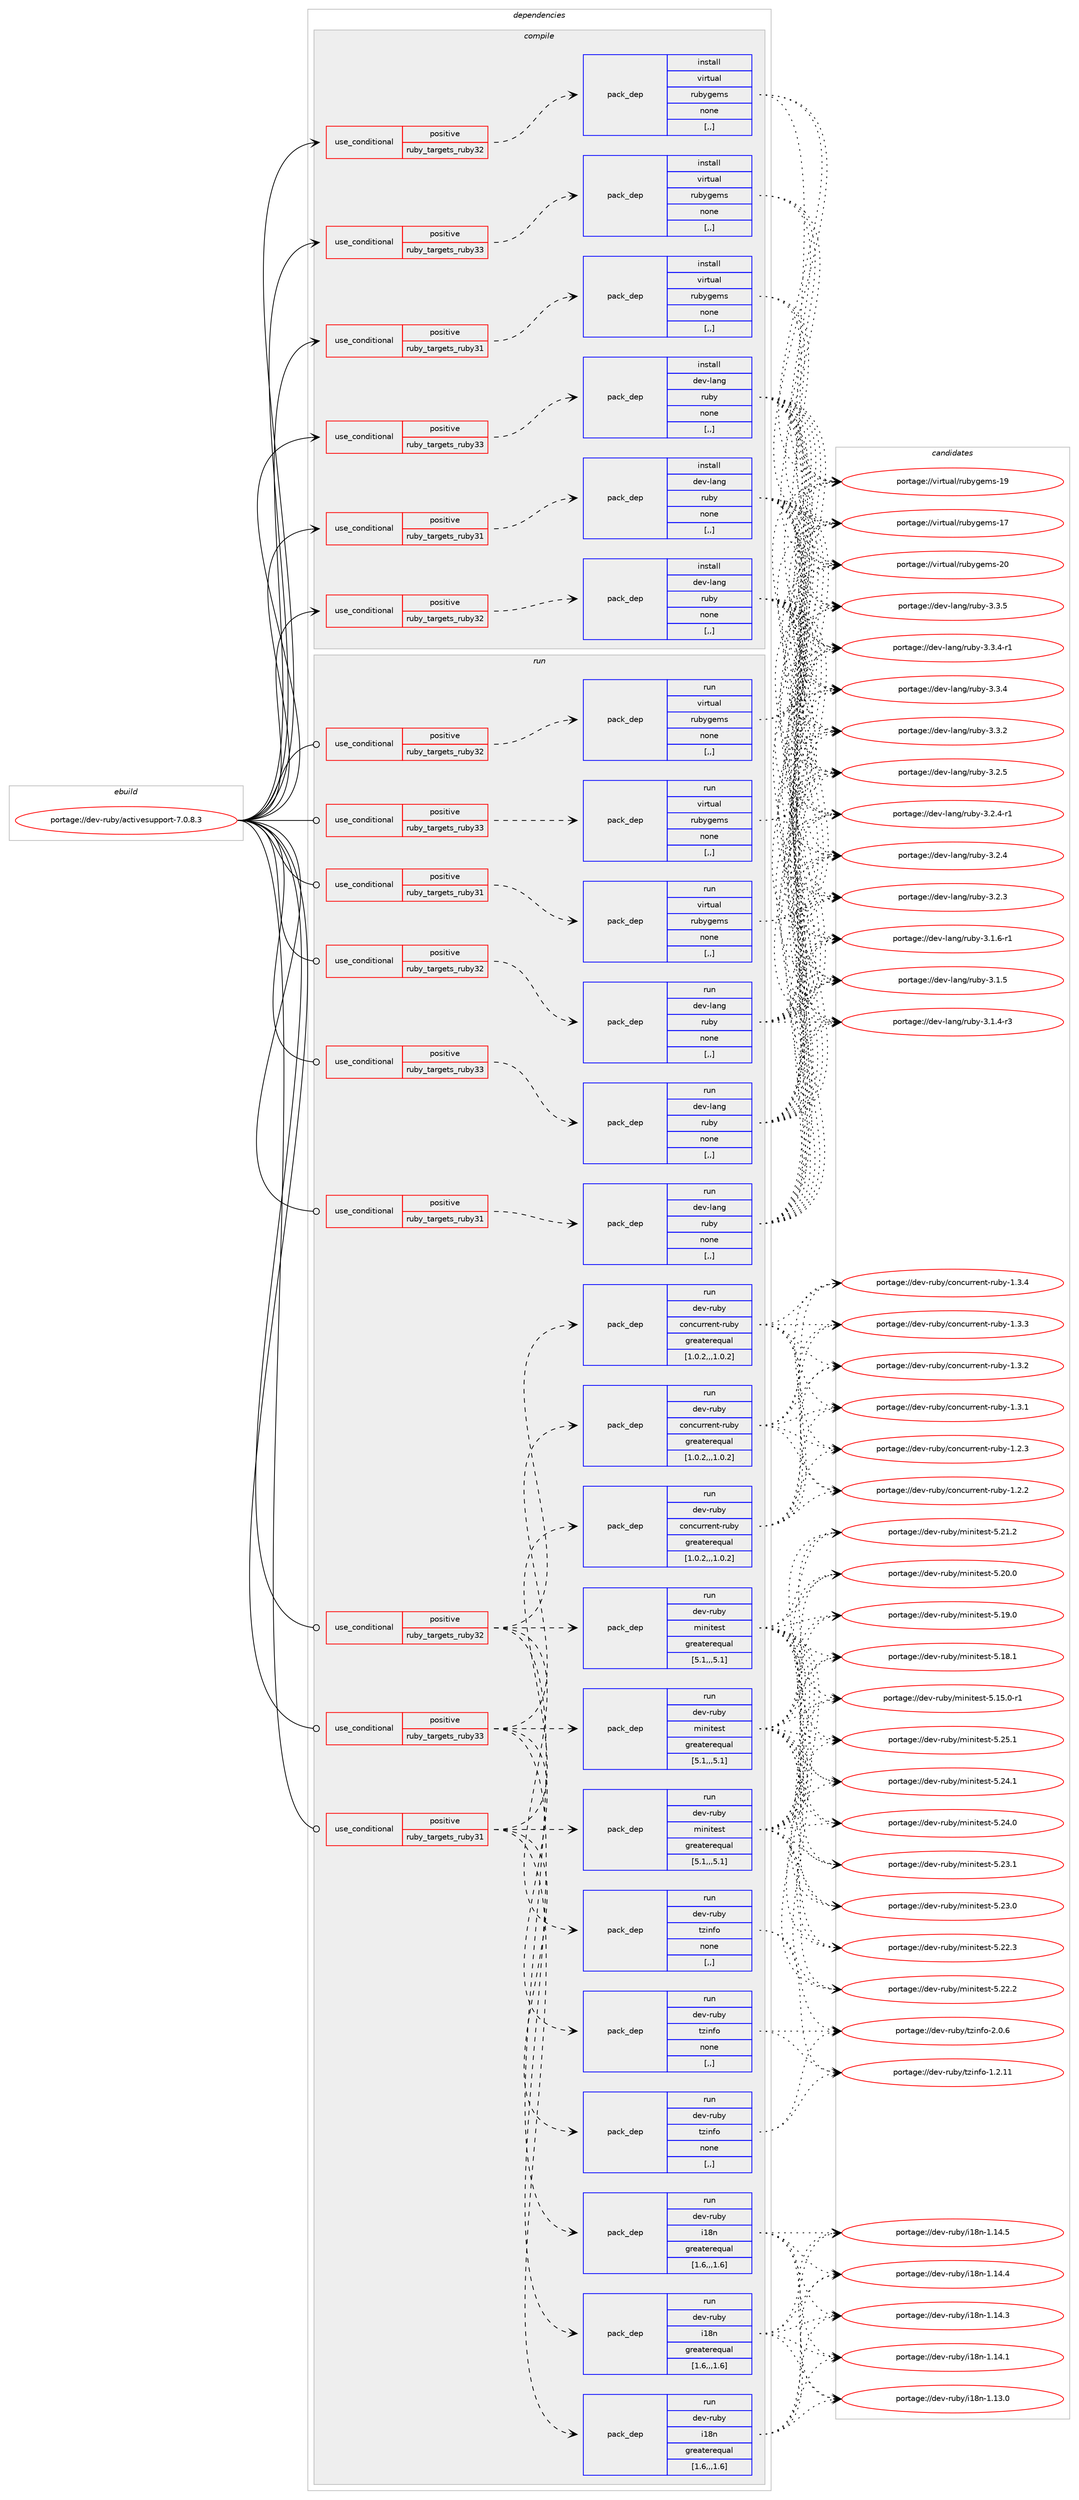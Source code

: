digraph prolog {

# *************
# Graph options
# *************

newrank=true;
concentrate=true;
compound=true;
graph [rankdir=LR,fontname=Helvetica,fontsize=10,ranksep=1.5];#, ranksep=2.5, nodesep=0.2];
edge  [arrowhead=vee];
node  [fontname=Helvetica,fontsize=10];

# **********
# The ebuild
# **********

subgraph cluster_leftcol {
color=gray;
label=<<i>ebuild</i>>;
id [label="portage://dev-ruby/activesupport-7.0.8.3", color=red, width=4, href="../dev-ruby/activesupport-7.0.8.3.svg"];
}

# ****************
# The dependencies
# ****************

subgraph cluster_midcol {
color=gray;
label=<<i>dependencies</i>>;
subgraph cluster_compile {
fillcolor="#eeeeee";
style=filled;
label=<<i>compile</i>>;
subgraph cond174716 {
dependency671158 [label=<<TABLE BORDER="0" CELLBORDER="1" CELLSPACING="0" CELLPADDING="4"><TR><TD ROWSPAN="3" CELLPADDING="10">use_conditional</TD></TR><TR><TD>positive</TD></TR><TR><TD>ruby_targets_ruby31</TD></TR></TABLE>>, shape=none, color=red];
subgraph pack491564 {
dependency671159 [label=<<TABLE BORDER="0" CELLBORDER="1" CELLSPACING="0" CELLPADDING="4" WIDTH="220"><TR><TD ROWSPAN="6" CELLPADDING="30">pack_dep</TD></TR><TR><TD WIDTH="110">install</TD></TR><TR><TD>dev-lang</TD></TR><TR><TD>ruby</TD></TR><TR><TD>none</TD></TR><TR><TD>[,,]</TD></TR></TABLE>>, shape=none, color=blue];
}
dependency671158:e -> dependency671159:w [weight=20,style="dashed",arrowhead="vee"];
}
id:e -> dependency671158:w [weight=20,style="solid",arrowhead="vee"];
subgraph cond174717 {
dependency671160 [label=<<TABLE BORDER="0" CELLBORDER="1" CELLSPACING="0" CELLPADDING="4"><TR><TD ROWSPAN="3" CELLPADDING="10">use_conditional</TD></TR><TR><TD>positive</TD></TR><TR><TD>ruby_targets_ruby31</TD></TR></TABLE>>, shape=none, color=red];
subgraph pack491565 {
dependency671161 [label=<<TABLE BORDER="0" CELLBORDER="1" CELLSPACING="0" CELLPADDING="4" WIDTH="220"><TR><TD ROWSPAN="6" CELLPADDING="30">pack_dep</TD></TR><TR><TD WIDTH="110">install</TD></TR><TR><TD>virtual</TD></TR><TR><TD>rubygems</TD></TR><TR><TD>none</TD></TR><TR><TD>[,,]</TD></TR></TABLE>>, shape=none, color=blue];
}
dependency671160:e -> dependency671161:w [weight=20,style="dashed",arrowhead="vee"];
}
id:e -> dependency671160:w [weight=20,style="solid",arrowhead="vee"];
subgraph cond174718 {
dependency671162 [label=<<TABLE BORDER="0" CELLBORDER="1" CELLSPACING="0" CELLPADDING="4"><TR><TD ROWSPAN="3" CELLPADDING="10">use_conditional</TD></TR><TR><TD>positive</TD></TR><TR><TD>ruby_targets_ruby32</TD></TR></TABLE>>, shape=none, color=red];
subgraph pack491566 {
dependency671163 [label=<<TABLE BORDER="0" CELLBORDER="1" CELLSPACING="0" CELLPADDING="4" WIDTH="220"><TR><TD ROWSPAN="6" CELLPADDING="30">pack_dep</TD></TR><TR><TD WIDTH="110">install</TD></TR><TR><TD>dev-lang</TD></TR><TR><TD>ruby</TD></TR><TR><TD>none</TD></TR><TR><TD>[,,]</TD></TR></TABLE>>, shape=none, color=blue];
}
dependency671162:e -> dependency671163:w [weight=20,style="dashed",arrowhead="vee"];
}
id:e -> dependency671162:w [weight=20,style="solid",arrowhead="vee"];
subgraph cond174719 {
dependency671164 [label=<<TABLE BORDER="0" CELLBORDER="1" CELLSPACING="0" CELLPADDING="4"><TR><TD ROWSPAN="3" CELLPADDING="10">use_conditional</TD></TR><TR><TD>positive</TD></TR><TR><TD>ruby_targets_ruby32</TD></TR></TABLE>>, shape=none, color=red];
subgraph pack491567 {
dependency671165 [label=<<TABLE BORDER="0" CELLBORDER="1" CELLSPACING="0" CELLPADDING="4" WIDTH="220"><TR><TD ROWSPAN="6" CELLPADDING="30">pack_dep</TD></TR><TR><TD WIDTH="110">install</TD></TR><TR><TD>virtual</TD></TR><TR><TD>rubygems</TD></TR><TR><TD>none</TD></TR><TR><TD>[,,]</TD></TR></TABLE>>, shape=none, color=blue];
}
dependency671164:e -> dependency671165:w [weight=20,style="dashed",arrowhead="vee"];
}
id:e -> dependency671164:w [weight=20,style="solid",arrowhead="vee"];
subgraph cond174720 {
dependency671166 [label=<<TABLE BORDER="0" CELLBORDER="1" CELLSPACING="0" CELLPADDING="4"><TR><TD ROWSPAN="3" CELLPADDING="10">use_conditional</TD></TR><TR><TD>positive</TD></TR><TR><TD>ruby_targets_ruby33</TD></TR></TABLE>>, shape=none, color=red];
subgraph pack491568 {
dependency671167 [label=<<TABLE BORDER="0" CELLBORDER="1" CELLSPACING="0" CELLPADDING="4" WIDTH="220"><TR><TD ROWSPAN="6" CELLPADDING="30">pack_dep</TD></TR><TR><TD WIDTH="110">install</TD></TR><TR><TD>dev-lang</TD></TR><TR><TD>ruby</TD></TR><TR><TD>none</TD></TR><TR><TD>[,,]</TD></TR></TABLE>>, shape=none, color=blue];
}
dependency671166:e -> dependency671167:w [weight=20,style="dashed",arrowhead="vee"];
}
id:e -> dependency671166:w [weight=20,style="solid",arrowhead="vee"];
subgraph cond174721 {
dependency671168 [label=<<TABLE BORDER="0" CELLBORDER="1" CELLSPACING="0" CELLPADDING="4"><TR><TD ROWSPAN="3" CELLPADDING="10">use_conditional</TD></TR><TR><TD>positive</TD></TR><TR><TD>ruby_targets_ruby33</TD></TR></TABLE>>, shape=none, color=red];
subgraph pack491569 {
dependency671169 [label=<<TABLE BORDER="0" CELLBORDER="1" CELLSPACING="0" CELLPADDING="4" WIDTH="220"><TR><TD ROWSPAN="6" CELLPADDING="30">pack_dep</TD></TR><TR><TD WIDTH="110">install</TD></TR><TR><TD>virtual</TD></TR><TR><TD>rubygems</TD></TR><TR><TD>none</TD></TR><TR><TD>[,,]</TD></TR></TABLE>>, shape=none, color=blue];
}
dependency671168:e -> dependency671169:w [weight=20,style="dashed",arrowhead="vee"];
}
id:e -> dependency671168:w [weight=20,style="solid",arrowhead="vee"];
}
subgraph cluster_compileandrun {
fillcolor="#eeeeee";
style=filled;
label=<<i>compile and run</i>>;
}
subgraph cluster_run {
fillcolor="#eeeeee";
style=filled;
label=<<i>run</i>>;
subgraph cond174722 {
dependency671170 [label=<<TABLE BORDER="0" CELLBORDER="1" CELLSPACING="0" CELLPADDING="4"><TR><TD ROWSPAN="3" CELLPADDING="10">use_conditional</TD></TR><TR><TD>positive</TD></TR><TR><TD>ruby_targets_ruby31</TD></TR></TABLE>>, shape=none, color=red];
subgraph pack491570 {
dependency671171 [label=<<TABLE BORDER="0" CELLBORDER="1" CELLSPACING="0" CELLPADDING="4" WIDTH="220"><TR><TD ROWSPAN="6" CELLPADDING="30">pack_dep</TD></TR><TR><TD WIDTH="110">run</TD></TR><TR><TD>dev-lang</TD></TR><TR><TD>ruby</TD></TR><TR><TD>none</TD></TR><TR><TD>[,,]</TD></TR></TABLE>>, shape=none, color=blue];
}
dependency671170:e -> dependency671171:w [weight=20,style="dashed",arrowhead="vee"];
}
id:e -> dependency671170:w [weight=20,style="solid",arrowhead="odot"];
subgraph cond174723 {
dependency671172 [label=<<TABLE BORDER="0" CELLBORDER="1" CELLSPACING="0" CELLPADDING="4"><TR><TD ROWSPAN="3" CELLPADDING="10">use_conditional</TD></TR><TR><TD>positive</TD></TR><TR><TD>ruby_targets_ruby31</TD></TR></TABLE>>, shape=none, color=red];
subgraph pack491571 {
dependency671173 [label=<<TABLE BORDER="0" CELLBORDER="1" CELLSPACING="0" CELLPADDING="4" WIDTH="220"><TR><TD ROWSPAN="6" CELLPADDING="30">pack_dep</TD></TR><TR><TD WIDTH="110">run</TD></TR><TR><TD>dev-ruby</TD></TR><TR><TD>concurrent-ruby</TD></TR><TR><TD>greaterequal</TD></TR><TR><TD>[1.0.2,,,1.0.2]</TD></TR></TABLE>>, shape=none, color=blue];
}
dependency671172:e -> dependency671173:w [weight=20,style="dashed",arrowhead="vee"];
subgraph pack491572 {
dependency671174 [label=<<TABLE BORDER="0" CELLBORDER="1" CELLSPACING="0" CELLPADDING="4" WIDTH="220"><TR><TD ROWSPAN="6" CELLPADDING="30">pack_dep</TD></TR><TR><TD WIDTH="110">run</TD></TR><TR><TD>dev-ruby</TD></TR><TR><TD>i18n</TD></TR><TR><TD>greaterequal</TD></TR><TR><TD>[1.6,,,1.6]</TD></TR></TABLE>>, shape=none, color=blue];
}
dependency671172:e -> dependency671174:w [weight=20,style="dashed",arrowhead="vee"];
subgraph pack491573 {
dependency671175 [label=<<TABLE BORDER="0" CELLBORDER="1" CELLSPACING="0" CELLPADDING="4" WIDTH="220"><TR><TD ROWSPAN="6" CELLPADDING="30">pack_dep</TD></TR><TR><TD WIDTH="110">run</TD></TR><TR><TD>dev-ruby</TD></TR><TR><TD>tzinfo</TD></TR><TR><TD>none</TD></TR><TR><TD>[,,]</TD></TR></TABLE>>, shape=none, color=blue];
}
dependency671172:e -> dependency671175:w [weight=20,style="dashed",arrowhead="vee"];
subgraph pack491574 {
dependency671176 [label=<<TABLE BORDER="0" CELLBORDER="1" CELLSPACING="0" CELLPADDING="4" WIDTH="220"><TR><TD ROWSPAN="6" CELLPADDING="30">pack_dep</TD></TR><TR><TD WIDTH="110">run</TD></TR><TR><TD>dev-ruby</TD></TR><TR><TD>minitest</TD></TR><TR><TD>greaterequal</TD></TR><TR><TD>[5.1,,,5.1]</TD></TR></TABLE>>, shape=none, color=blue];
}
dependency671172:e -> dependency671176:w [weight=20,style="dashed",arrowhead="vee"];
}
id:e -> dependency671172:w [weight=20,style="solid",arrowhead="odot"];
subgraph cond174724 {
dependency671177 [label=<<TABLE BORDER="0" CELLBORDER="1" CELLSPACING="0" CELLPADDING="4"><TR><TD ROWSPAN="3" CELLPADDING="10">use_conditional</TD></TR><TR><TD>positive</TD></TR><TR><TD>ruby_targets_ruby31</TD></TR></TABLE>>, shape=none, color=red];
subgraph pack491575 {
dependency671178 [label=<<TABLE BORDER="0" CELLBORDER="1" CELLSPACING="0" CELLPADDING="4" WIDTH="220"><TR><TD ROWSPAN="6" CELLPADDING="30">pack_dep</TD></TR><TR><TD WIDTH="110">run</TD></TR><TR><TD>virtual</TD></TR><TR><TD>rubygems</TD></TR><TR><TD>none</TD></TR><TR><TD>[,,]</TD></TR></TABLE>>, shape=none, color=blue];
}
dependency671177:e -> dependency671178:w [weight=20,style="dashed",arrowhead="vee"];
}
id:e -> dependency671177:w [weight=20,style="solid",arrowhead="odot"];
subgraph cond174725 {
dependency671179 [label=<<TABLE BORDER="0" CELLBORDER="1" CELLSPACING="0" CELLPADDING="4"><TR><TD ROWSPAN="3" CELLPADDING="10">use_conditional</TD></TR><TR><TD>positive</TD></TR><TR><TD>ruby_targets_ruby32</TD></TR></TABLE>>, shape=none, color=red];
subgraph pack491576 {
dependency671180 [label=<<TABLE BORDER="0" CELLBORDER="1" CELLSPACING="0" CELLPADDING="4" WIDTH="220"><TR><TD ROWSPAN="6" CELLPADDING="30">pack_dep</TD></TR><TR><TD WIDTH="110">run</TD></TR><TR><TD>dev-lang</TD></TR><TR><TD>ruby</TD></TR><TR><TD>none</TD></TR><TR><TD>[,,]</TD></TR></TABLE>>, shape=none, color=blue];
}
dependency671179:e -> dependency671180:w [weight=20,style="dashed",arrowhead="vee"];
}
id:e -> dependency671179:w [weight=20,style="solid",arrowhead="odot"];
subgraph cond174726 {
dependency671181 [label=<<TABLE BORDER="0" CELLBORDER="1" CELLSPACING="0" CELLPADDING="4"><TR><TD ROWSPAN="3" CELLPADDING="10">use_conditional</TD></TR><TR><TD>positive</TD></TR><TR><TD>ruby_targets_ruby32</TD></TR></TABLE>>, shape=none, color=red];
subgraph pack491577 {
dependency671182 [label=<<TABLE BORDER="0" CELLBORDER="1" CELLSPACING="0" CELLPADDING="4" WIDTH="220"><TR><TD ROWSPAN="6" CELLPADDING="30">pack_dep</TD></TR><TR><TD WIDTH="110">run</TD></TR><TR><TD>dev-ruby</TD></TR><TR><TD>concurrent-ruby</TD></TR><TR><TD>greaterequal</TD></TR><TR><TD>[1.0.2,,,1.0.2]</TD></TR></TABLE>>, shape=none, color=blue];
}
dependency671181:e -> dependency671182:w [weight=20,style="dashed",arrowhead="vee"];
subgraph pack491578 {
dependency671183 [label=<<TABLE BORDER="0" CELLBORDER="1" CELLSPACING="0" CELLPADDING="4" WIDTH="220"><TR><TD ROWSPAN="6" CELLPADDING="30">pack_dep</TD></TR><TR><TD WIDTH="110">run</TD></TR><TR><TD>dev-ruby</TD></TR><TR><TD>i18n</TD></TR><TR><TD>greaterequal</TD></TR><TR><TD>[1.6,,,1.6]</TD></TR></TABLE>>, shape=none, color=blue];
}
dependency671181:e -> dependency671183:w [weight=20,style="dashed",arrowhead="vee"];
subgraph pack491579 {
dependency671184 [label=<<TABLE BORDER="0" CELLBORDER="1" CELLSPACING="0" CELLPADDING="4" WIDTH="220"><TR><TD ROWSPAN="6" CELLPADDING="30">pack_dep</TD></TR><TR><TD WIDTH="110">run</TD></TR><TR><TD>dev-ruby</TD></TR><TR><TD>tzinfo</TD></TR><TR><TD>none</TD></TR><TR><TD>[,,]</TD></TR></TABLE>>, shape=none, color=blue];
}
dependency671181:e -> dependency671184:w [weight=20,style="dashed",arrowhead="vee"];
subgraph pack491580 {
dependency671185 [label=<<TABLE BORDER="0" CELLBORDER="1" CELLSPACING="0" CELLPADDING="4" WIDTH="220"><TR><TD ROWSPAN="6" CELLPADDING="30">pack_dep</TD></TR><TR><TD WIDTH="110">run</TD></TR><TR><TD>dev-ruby</TD></TR><TR><TD>minitest</TD></TR><TR><TD>greaterequal</TD></TR><TR><TD>[5.1,,,5.1]</TD></TR></TABLE>>, shape=none, color=blue];
}
dependency671181:e -> dependency671185:w [weight=20,style="dashed",arrowhead="vee"];
}
id:e -> dependency671181:w [weight=20,style="solid",arrowhead="odot"];
subgraph cond174727 {
dependency671186 [label=<<TABLE BORDER="0" CELLBORDER="1" CELLSPACING="0" CELLPADDING="4"><TR><TD ROWSPAN="3" CELLPADDING="10">use_conditional</TD></TR><TR><TD>positive</TD></TR><TR><TD>ruby_targets_ruby32</TD></TR></TABLE>>, shape=none, color=red];
subgraph pack491581 {
dependency671187 [label=<<TABLE BORDER="0" CELLBORDER="1" CELLSPACING="0" CELLPADDING="4" WIDTH="220"><TR><TD ROWSPAN="6" CELLPADDING="30">pack_dep</TD></TR><TR><TD WIDTH="110">run</TD></TR><TR><TD>virtual</TD></TR><TR><TD>rubygems</TD></TR><TR><TD>none</TD></TR><TR><TD>[,,]</TD></TR></TABLE>>, shape=none, color=blue];
}
dependency671186:e -> dependency671187:w [weight=20,style="dashed",arrowhead="vee"];
}
id:e -> dependency671186:w [weight=20,style="solid",arrowhead="odot"];
subgraph cond174728 {
dependency671188 [label=<<TABLE BORDER="0" CELLBORDER="1" CELLSPACING="0" CELLPADDING="4"><TR><TD ROWSPAN="3" CELLPADDING="10">use_conditional</TD></TR><TR><TD>positive</TD></TR><TR><TD>ruby_targets_ruby33</TD></TR></TABLE>>, shape=none, color=red];
subgraph pack491582 {
dependency671189 [label=<<TABLE BORDER="0" CELLBORDER="1" CELLSPACING="0" CELLPADDING="4" WIDTH="220"><TR><TD ROWSPAN="6" CELLPADDING="30">pack_dep</TD></TR><TR><TD WIDTH="110">run</TD></TR><TR><TD>dev-lang</TD></TR><TR><TD>ruby</TD></TR><TR><TD>none</TD></TR><TR><TD>[,,]</TD></TR></TABLE>>, shape=none, color=blue];
}
dependency671188:e -> dependency671189:w [weight=20,style="dashed",arrowhead="vee"];
}
id:e -> dependency671188:w [weight=20,style="solid",arrowhead="odot"];
subgraph cond174729 {
dependency671190 [label=<<TABLE BORDER="0" CELLBORDER="1" CELLSPACING="0" CELLPADDING="4"><TR><TD ROWSPAN="3" CELLPADDING="10">use_conditional</TD></TR><TR><TD>positive</TD></TR><TR><TD>ruby_targets_ruby33</TD></TR></TABLE>>, shape=none, color=red];
subgraph pack491583 {
dependency671191 [label=<<TABLE BORDER="0" CELLBORDER="1" CELLSPACING="0" CELLPADDING="4" WIDTH="220"><TR><TD ROWSPAN="6" CELLPADDING="30">pack_dep</TD></TR><TR><TD WIDTH="110">run</TD></TR><TR><TD>dev-ruby</TD></TR><TR><TD>concurrent-ruby</TD></TR><TR><TD>greaterequal</TD></TR><TR><TD>[1.0.2,,,1.0.2]</TD></TR></TABLE>>, shape=none, color=blue];
}
dependency671190:e -> dependency671191:w [weight=20,style="dashed",arrowhead="vee"];
subgraph pack491584 {
dependency671192 [label=<<TABLE BORDER="0" CELLBORDER="1" CELLSPACING="0" CELLPADDING="4" WIDTH="220"><TR><TD ROWSPAN="6" CELLPADDING="30">pack_dep</TD></TR><TR><TD WIDTH="110">run</TD></TR><TR><TD>dev-ruby</TD></TR><TR><TD>i18n</TD></TR><TR><TD>greaterequal</TD></TR><TR><TD>[1.6,,,1.6]</TD></TR></TABLE>>, shape=none, color=blue];
}
dependency671190:e -> dependency671192:w [weight=20,style="dashed",arrowhead="vee"];
subgraph pack491585 {
dependency671193 [label=<<TABLE BORDER="0" CELLBORDER="1" CELLSPACING="0" CELLPADDING="4" WIDTH="220"><TR><TD ROWSPAN="6" CELLPADDING="30">pack_dep</TD></TR><TR><TD WIDTH="110">run</TD></TR><TR><TD>dev-ruby</TD></TR><TR><TD>tzinfo</TD></TR><TR><TD>none</TD></TR><TR><TD>[,,]</TD></TR></TABLE>>, shape=none, color=blue];
}
dependency671190:e -> dependency671193:w [weight=20,style="dashed",arrowhead="vee"];
subgraph pack491586 {
dependency671194 [label=<<TABLE BORDER="0" CELLBORDER="1" CELLSPACING="0" CELLPADDING="4" WIDTH="220"><TR><TD ROWSPAN="6" CELLPADDING="30">pack_dep</TD></TR><TR><TD WIDTH="110">run</TD></TR><TR><TD>dev-ruby</TD></TR><TR><TD>minitest</TD></TR><TR><TD>greaterequal</TD></TR><TR><TD>[5.1,,,5.1]</TD></TR></TABLE>>, shape=none, color=blue];
}
dependency671190:e -> dependency671194:w [weight=20,style="dashed",arrowhead="vee"];
}
id:e -> dependency671190:w [weight=20,style="solid",arrowhead="odot"];
subgraph cond174730 {
dependency671195 [label=<<TABLE BORDER="0" CELLBORDER="1" CELLSPACING="0" CELLPADDING="4"><TR><TD ROWSPAN="3" CELLPADDING="10">use_conditional</TD></TR><TR><TD>positive</TD></TR><TR><TD>ruby_targets_ruby33</TD></TR></TABLE>>, shape=none, color=red];
subgraph pack491587 {
dependency671196 [label=<<TABLE BORDER="0" CELLBORDER="1" CELLSPACING="0" CELLPADDING="4" WIDTH="220"><TR><TD ROWSPAN="6" CELLPADDING="30">pack_dep</TD></TR><TR><TD WIDTH="110">run</TD></TR><TR><TD>virtual</TD></TR><TR><TD>rubygems</TD></TR><TR><TD>none</TD></TR><TR><TD>[,,]</TD></TR></TABLE>>, shape=none, color=blue];
}
dependency671195:e -> dependency671196:w [weight=20,style="dashed",arrowhead="vee"];
}
id:e -> dependency671195:w [weight=20,style="solid",arrowhead="odot"];
}
}

# **************
# The candidates
# **************

subgraph cluster_choices {
rank=same;
color=gray;
label=<<i>candidates</i>>;

subgraph choice491564 {
color=black;
nodesep=1;
choice10010111845108971101034711411798121455146514653 [label="portage://dev-lang/ruby-3.3.5", color=red, width=4,href="../dev-lang/ruby-3.3.5.svg"];
choice100101118451089711010347114117981214551465146524511449 [label="portage://dev-lang/ruby-3.3.4-r1", color=red, width=4,href="../dev-lang/ruby-3.3.4-r1.svg"];
choice10010111845108971101034711411798121455146514652 [label="portage://dev-lang/ruby-3.3.4", color=red, width=4,href="../dev-lang/ruby-3.3.4.svg"];
choice10010111845108971101034711411798121455146514650 [label="portage://dev-lang/ruby-3.3.2", color=red, width=4,href="../dev-lang/ruby-3.3.2.svg"];
choice10010111845108971101034711411798121455146504653 [label="portage://dev-lang/ruby-3.2.5", color=red, width=4,href="../dev-lang/ruby-3.2.5.svg"];
choice100101118451089711010347114117981214551465046524511449 [label="portage://dev-lang/ruby-3.2.4-r1", color=red, width=4,href="../dev-lang/ruby-3.2.4-r1.svg"];
choice10010111845108971101034711411798121455146504652 [label="portage://dev-lang/ruby-3.2.4", color=red, width=4,href="../dev-lang/ruby-3.2.4.svg"];
choice10010111845108971101034711411798121455146504651 [label="portage://dev-lang/ruby-3.2.3", color=red, width=4,href="../dev-lang/ruby-3.2.3.svg"];
choice100101118451089711010347114117981214551464946544511449 [label="portage://dev-lang/ruby-3.1.6-r1", color=red, width=4,href="../dev-lang/ruby-3.1.6-r1.svg"];
choice10010111845108971101034711411798121455146494653 [label="portage://dev-lang/ruby-3.1.5", color=red, width=4,href="../dev-lang/ruby-3.1.5.svg"];
choice100101118451089711010347114117981214551464946524511451 [label="portage://dev-lang/ruby-3.1.4-r3", color=red, width=4,href="../dev-lang/ruby-3.1.4-r3.svg"];
dependency671159:e -> choice10010111845108971101034711411798121455146514653:w [style=dotted,weight="100"];
dependency671159:e -> choice100101118451089711010347114117981214551465146524511449:w [style=dotted,weight="100"];
dependency671159:e -> choice10010111845108971101034711411798121455146514652:w [style=dotted,weight="100"];
dependency671159:e -> choice10010111845108971101034711411798121455146514650:w [style=dotted,weight="100"];
dependency671159:e -> choice10010111845108971101034711411798121455146504653:w [style=dotted,weight="100"];
dependency671159:e -> choice100101118451089711010347114117981214551465046524511449:w [style=dotted,weight="100"];
dependency671159:e -> choice10010111845108971101034711411798121455146504652:w [style=dotted,weight="100"];
dependency671159:e -> choice10010111845108971101034711411798121455146504651:w [style=dotted,weight="100"];
dependency671159:e -> choice100101118451089711010347114117981214551464946544511449:w [style=dotted,weight="100"];
dependency671159:e -> choice10010111845108971101034711411798121455146494653:w [style=dotted,weight="100"];
dependency671159:e -> choice100101118451089711010347114117981214551464946524511451:w [style=dotted,weight="100"];
}
subgraph choice491565 {
color=black;
nodesep=1;
choice118105114116117971084711411798121103101109115455048 [label="portage://virtual/rubygems-20", color=red, width=4,href="../virtual/rubygems-20.svg"];
choice118105114116117971084711411798121103101109115454957 [label="portage://virtual/rubygems-19", color=red, width=4,href="../virtual/rubygems-19.svg"];
choice118105114116117971084711411798121103101109115454955 [label="portage://virtual/rubygems-17", color=red, width=4,href="../virtual/rubygems-17.svg"];
dependency671161:e -> choice118105114116117971084711411798121103101109115455048:w [style=dotted,weight="100"];
dependency671161:e -> choice118105114116117971084711411798121103101109115454957:w [style=dotted,weight="100"];
dependency671161:e -> choice118105114116117971084711411798121103101109115454955:w [style=dotted,weight="100"];
}
subgraph choice491566 {
color=black;
nodesep=1;
choice10010111845108971101034711411798121455146514653 [label="portage://dev-lang/ruby-3.3.5", color=red, width=4,href="../dev-lang/ruby-3.3.5.svg"];
choice100101118451089711010347114117981214551465146524511449 [label="portage://dev-lang/ruby-3.3.4-r1", color=red, width=4,href="../dev-lang/ruby-3.3.4-r1.svg"];
choice10010111845108971101034711411798121455146514652 [label="portage://dev-lang/ruby-3.3.4", color=red, width=4,href="../dev-lang/ruby-3.3.4.svg"];
choice10010111845108971101034711411798121455146514650 [label="portage://dev-lang/ruby-3.3.2", color=red, width=4,href="../dev-lang/ruby-3.3.2.svg"];
choice10010111845108971101034711411798121455146504653 [label="portage://dev-lang/ruby-3.2.5", color=red, width=4,href="../dev-lang/ruby-3.2.5.svg"];
choice100101118451089711010347114117981214551465046524511449 [label="portage://dev-lang/ruby-3.2.4-r1", color=red, width=4,href="../dev-lang/ruby-3.2.4-r1.svg"];
choice10010111845108971101034711411798121455146504652 [label="portage://dev-lang/ruby-3.2.4", color=red, width=4,href="../dev-lang/ruby-3.2.4.svg"];
choice10010111845108971101034711411798121455146504651 [label="portage://dev-lang/ruby-3.2.3", color=red, width=4,href="../dev-lang/ruby-3.2.3.svg"];
choice100101118451089711010347114117981214551464946544511449 [label="portage://dev-lang/ruby-3.1.6-r1", color=red, width=4,href="../dev-lang/ruby-3.1.6-r1.svg"];
choice10010111845108971101034711411798121455146494653 [label="portage://dev-lang/ruby-3.1.5", color=red, width=4,href="../dev-lang/ruby-3.1.5.svg"];
choice100101118451089711010347114117981214551464946524511451 [label="portage://dev-lang/ruby-3.1.4-r3", color=red, width=4,href="../dev-lang/ruby-3.1.4-r3.svg"];
dependency671163:e -> choice10010111845108971101034711411798121455146514653:w [style=dotted,weight="100"];
dependency671163:e -> choice100101118451089711010347114117981214551465146524511449:w [style=dotted,weight="100"];
dependency671163:e -> choice10010111845108971101034711411798121455146514652:w [style=dotted,weight="100"];
dependency671163:e -> choice10010111845108971101034711411798121455146514650:w [style=dotted,weight="100"];
dependency671163:e -> choice10010111845108971101034711411798121455146504653:w [style=dotted,weight="100"];
dependency671163:e -> choice100101118451089711010347114117981214551465046524511449:w [style=dotted,weight="100"];
dependency671163:e -> choice10010111845108971101034711411798121455146504652:w [style=dotted,weight="100"];
dependency671163:e -> choice10010111845108971101034711411798121455146504651:w [style=dotted,weight="100"];
dependency671163:e -> choice100101118451089711010347114117981214551464946544511449:w [style=dotted,weight="100"];
dependency671163:e -> choice10010111845108971101034711411798121455146494653:w [style=dotted,weight="100"];
dependency671163:e -> choice100101118451089711010347114117981214551464946524511451:w [style=dotted,weight="100"];
}
subgraph choice491567 {
color=black;
nodesep=1;
choice118105114116117971084711411798121103101109115455048 [label="portage://virtual/rubygems-20", color=red, width=4,href="../virtual/rubygems-20.svg"];
choice118105114116117971084711411798121103101109115454957 [label="portage://virtual/rubygems-19", color=red, width=4,href="../virtual/rubygems-19.svg"];
choice118105114116117971084711411798121103101109115454955 [label="portage://virtual/rubygems-17", color=red, width=4,href="../virtual/rubygems-17.svg"];
dependency671165:e -> choice118105114116117971084711411798121103101109115455048:w [style=dotted,weight="100"];
dependency671165:e -> choice118105114116117971084711411798121103101109115454957:w [style=dotted,weight="100"];
dependency671165:e -> choice118105114116117971084711411798121103101109115454955:w [style=dotted,weight="100"];
}
subgraph choice491568 {
color=black;
nodesep=1;
choice10010111845108971101034711411798121455146514653 [label="portage://dev-lang/ruby-3.3.5", color=red, width=4,href="../dev-lang/ruby-3.3.5.svg"];
choice100101118451089711010347114117981214551465146524511449 [label="portage://dev-lang/ruby-3.3.4-r1", color=red, width=4,href="../dev-lang/ruby-3.3.4-r1.svg"];
choice10010111845108971101034711411798121455146514652 [label="portage://dev-lang/ruby-3.3.4", color=red, width=4,href="../dev-lang/ruby-3.3.4.svg"];
choice10010111845108971101034711411798121455146514650 [label="portage://dev-lang/ruby-3.3.2", color=red, width=4,href="../dev-lang/ruby-3.3.2.svg"];
choice10010111845108971101034711411798121455146504653 [label="portage://dev-lang/ruby-3.2.5", color=red, width=4,href="../dev-lang/ruby-3.2.5.svg"];
choice100101118451089711010347114117981214551465046524511449 [label="portage://dev-lang/ruby-3.2.4-r1", color=red, width=4,href="../dev-lang/ruby-3.2.4-r1.svg"];
choice10010111845108971101034711411798121455146504652 [label="portage://dev-lang/ruby-3.2.4", color=red, width=4,href="../dev-lang/ruby-3.2.4.svg"];
choice10010111845108971101034711411798121455146504651 [label="portage://dev-lang/ruby-3.2.3", color=red, width=4,href="../dev-lang/ruby-3.2.3.svg"];
choice100101118451089711010347114117981214551464946544511449 [label="portage://dev-lang/ruby-3.1.6-r1", color=red, width=4,href="../dev-lang/ruby-3.1.6-r1.svg"];
choice10010111845108971101034711411798121455146494653 [label="portage://dev-lang/ruby-3.1.5", color=red, width=4,href="../dev-lang/ruby-3.1.5.svg"];
choice100101118451089711010347114117981214551464946524511451 [label="portage://dev-lang/ruby-3.1.4-r3", color=red, width=4,href="../dev-lang/ruby-3.1.4-r3.svg"];
dependency671167:e -> choice10010111845108971101034711411798121455146514653:w [style=dotted,weight="100"];
dependency671167:e -> choice100101118451089711010347114117981214551465146524511449:w [style=dotted,weight="100"];
dependency671167:e -> choice10010111845108971101034711411798121455146514652:w [style=dotted,weight="100"];
dependency671167:e -> choice10010111845108971101034711411798121455146514650:w [style=dotted,weight="100"];
dependency671167:e -> choice10010111845108971101034711411798121455146504653:w [style=dotted,weight="100"];
dependency671167:e -> choice100101118451089711010347114117981214551465046524511449:w [style=dotted,weight="100"];
dependency671167:e -> choice10010111845108971101034711411798121455146504652:w [style=dotted,weight="100"];
dependency671167:e -> choice10010111845108971101034711411798121455146504651:w [style=dotted,weight="100"];
dependency671167:e -> choice100101118451089711010347114117981214551464946544511449:w [style=dotted,weight="100"];
dependency671167:e -> choice10010111845108971101034711411798121455146494653:w [style=dotted,weight="100"];
dependency671167:e -> choice100101118451089711010347114117981214551464946524511451:w [style=dotted,weight="100"];
}
subgraph choice491569 {
color=black;
nodesep=1;
choice118105114116117971084711411798121103101109115455048 [label="portage://virtual/rubygems-20", color=red, width=4,href="../virtual/rubygems-20.svg"];
choice118105114116117971084711411798121103101109115454957 [label="portage://virtual/rubygems-19", color=red, width=4,href="../virtual/rubygems-19.svg"];
choice118105114116117971084711411798121103101109115454955 [label="portage://virtual/rubygems-17", color=red, width=4,href="../virtual/rubygems-17.svg"];
dependency671169:e -> choice118105114116117971084711411798121103101109115455048:w [style=dotted,weight="100"];
dependency671169:e -> choice118105114116117971084711411798121103101109115454957:w [style=dotted,weight="100"];
dependency671169:e -> choice118105114116117971084711411798121103101109115454955:w [style=dotted,weight="100"];
}
subgraph choice491570 {
color=black;
nodesep=1;
choice10010111845108971101034711411798121455146514653 [label="portage://dev-lang/ruby-3.3.5", color=red, width=4,href="../dev-lang/ruby-3.3.5.svg"];
choice100101118451089711010347114117981214551465146524511449 [label="portage://dev-lang/ruby-3.3.4-r1", color=red, width=4,href="../dev-lang/ruby-3.3.4-r1.svg"];
choice10010111845108971101034711411798121455146514652 [label="portage://dev-lang/ruby-3.3.4", color=red, width=4,href="../dev-lang/ruby-3.3.4.svg"];
choice10010111845108971101034711411798121455146514650 [label="portage://dev-lang/ruby-3.3.2", color=red, width=4,href="../dev-lang/ruby-3.3.2.svg"];
choice10010111845108971101034711411798121455146504653 [label="portage://dev-lang/ruby-3.2.5", color=red, width=4,href="../dev-lang/ruby-3.2.5.svg"];
choice100101118451089711010347114117981214551465046524511449 [label="portage://dev-lang/ruby-3.2.4-r1", color=red, width=4,href="../dev-lang/ruby-3.2.4-r1.svg"];
choice10010111845108971101034711411798121455146504652 [label="portage://dev-lang/ruby-3.2.4", color=red, width=4,href="../dev-lang/ruby-3.2.4.svg"];
choice10010111845108971101034711411798121455146504651 [label="portage://dev-lang/ruby-3.2.3", color=red, width=4,href="../dev-lang/ruby-3.2.3.svg"];
choice100101118451089711010347114117981214551464946544511449 [label="portage://dev-lang/ruby-3.1.6-r1", color=red, width=4,href="../dev-lang/ruby-3.1.6-r1.svg"];
choice10010111845108971101034711411798121455146494653 [label="portage://dev-lang/ruby-3.1.5", color=red, width=4,href="../dev-lang/ruby-3.1.5.svg"];
choice100101118451089711010347114117981214551464946524511451 [label="portage://dev-lang/ruby-3.1.4-r3", color=red, width=4,href="../dev-lang/ruby-3.1.4-r3.svg"];
dependency671171:e -> choice10010111845108971101034711411798121455146514653:w [style=dotted,weight="100"];
dependency671171:e -> choice100101118451089711010347114117981214551465146524511449:w [style=dotted,weight="100"];
dependency671171:e -> choice10010111845108971101034711411798121455146514652:w [style=dotted,weight="100"];
dependency671171:e -> choice10010111845108971101034711411798121455146514650:w [style=dotted,weight="100"];
dependency671171:e -> choice10010111845108971101034711411798121455146504653:w [style=dotted,weight="100"];
dependency671171:e -> choice100101118451089711010347114117981214551465046524511449:w [style=dotted,weight="100"];
dependency671171:e -> choice10010111845108971101034711411798121455146504652:w [style=dotted,weight="100"];
dependency671171:e -> choice10010111845108971101034711411798121455146504651:w [style=dotted,weight="100"];
dependency671171:e -> choice100101118451089711010347114117981214551464946544511449:w [style=dotted,weight="100"];
dependency671171:e -> choice10010111845108971101034711411798121455146494653:w [style=dotted,weight="100"];
dependency671171:e -> choice100101118451089711010347114117981214551464946524511451:w [style=dotted,weight="100"];
}
subgraph choice491571 {
color=black;
nodesep=1;
choice10010111845114117981214799111110991171141141011101164511411798121454946514652 [label="portage://dev-ruby/concurrent-ruby-1.3.4", color=red, width=4,href="../dev-ruby/concurrent-ruby-1.3.4.svg"];
choice10010111845114117981214799111110991171141141011101164511411798121454946514651 [label="portage://dev-ruby/concurrent-ruby-1.3.3", color=red, width=4,href="../dev-ruby/concurrent-ruby-1.3.3.svg"];
choice10010111845114117981214799111110991171141141011101164511411798121454946514650 [label="portage://dev-ruby/concurrent-ruby-1.3.2", color=red, width=4,href="../dev-ruby/concurrent-ruby-1.3.2.svg"];
choice10010111845114117981214799111110991171141141011101164511411798121454946514649 [label="portage://dev-ruby/concurrent-ruby-1.3.1", color=red, width=4,href="../dev-ruby/concurrent-ruby-1.3.1.svg"];
choice10010111845114117981214799111110991171141141011101164511411798121454946504651 [label="portage://dev-ruby/concurrent-ruby-1.2.3", color=red, width=4,href="../dev-ruby/concurrent-ruby-1.2.3.svg"];
choice10010111845114117981214799111110991171141141011101164511411798121454946504650 [label="portage://dev-ruby/concurrent-ruby-1.2.2", color=red, width=4,href="../dev-ruby/concurrent-ruby-1.2.2.svg"];
dependency671173:e -> choice10010111845114117981214799111110991171141141011101164511411798121454946514652:w [style=dotted,weight="100"];
dependency671173:e -> choice10010111845114117981214799111110991171141141011101164511411798121454946514651:w [style=dotted,weight="100"];
dependency671173:e -> choice10010111845114117981214799111110991171141141011101164511411798121454946514650:w [style=dotted,weight="100"];
dependency671173:e -> choice10010111845114117981214799111110991171141141011101164511411798121454946514649:w [style=dotted,weight="100"];
dependency671173:e -> choice10010111845114117981214799111110991171141141011101164511411798121454946504651:w [style=dotted,weight="100"];
dependency671173:e -> choice10010111845114117981214799111110991171141141011101164511411798121454946504650:w [style=dotted,weight="100"];
}
subgraph choice491572 {
color=black;
nodesep=1;
choice100101118451141179812147105495611045494649524653 [label="portage://dev-ruby/i18n-1.14.5", color=red, width=4,href="../dev-ruby/i18n-1.14.5.svg"];
choice100101118451141179812147105495611045494649524652 [label="portage://dev-ruby/i18n-1.14.4", color=red, width=4,href="../dev-ruby/i18n-1.14.4.svg"];
choice100101118451141179812147105495611045494649524651 [label="portage://dev-ruby/i18n-1.14.3", color=red, width=4,href="../dev-ruby/i18n-1.14.3.svg"];
choice100101118451141179812147105495611045494649524649 [label="portage://dev-ruby/i18n-1.14.1", color=red, width=4,href="../dev-ruby/i18n-1.14.1.svg"];
choice100101118451141179812147105495611045494649514648 [label="portage://dev-ruby/i18n-1.13.0", color=red, width=4,href="../dev-ruby/i18n-1.13.0.svg"];
dependency671174:e -> choice100101118451141179812147105495611045494649524653:w [style=dotted,weight="100"];
dependency671174:e -> choice100101118451141179812147105495611045494649524652:w [style=dotted,weight="100"];
dependency671174:e -> choice100101118451141179812147105495611045494649524651:w [style=dotted,weight="100"];
dependency671174:e -> choice100101118451141179812147105495611045494649524649:w [style=dotted,weight="100"];
dependency671174:e -> choice100101118451141179812147105495611045494649514648:w [style=dotted,weight="100"];
}
subgraph choice491573 {
color=black;
nodesep=1;
choice100101118451141179812147116122105110102111455046484654 [label="portage://dev-ruby/tzinfo-2.0.6", color=red, width=4,href="../dev-ruby/tzinfo-2.0.6.svg"];
choice10010111845114117981214711612210511010211145494650464949 [label="portage://dev-ruby/tzinfo-1.2.11", color=red, width=4,href="../dev-ruby/tzinfo-1.2.11.svg"];
dependency671175:e -> choice100101118451141179812147116122105110102111455046484654:w [style=dotted,weight="100"];
dependency671175:e -> choice10010111845114117981214711612210511010211145494650464949:w [style=dotted,weight="100"];
}
subgraph choice491574 {
color=black;
nodesep=1;
choice10010111845114117981214710910511010511610111511645534650534649 [label="portage://dev-ruby/minitest-5.25.1", color=red, width=4,href="../dev-ruby/minitest-5.25.1.svg"];
choice10010111845114117981214710910511010511610111511645534650524649 [label="portage://dev-ruby/minitest-5.24.1", color=red, width=4,href="../dev-ruby/minitest-5.24.1.svg"];
choice10010111845114117981214710910511010511610111511645534650524648 [label="portage://dev-ruby/minitest-5.24.0", color=red, width=4,href="../dev-ruby/minitest-5.24.0.svg"];
choice10010111845114117981214710910511010511610111511645534650514649 [label="portage://dev-ruby/minitest-5.23.1", color=red, width=4,href="../dev-ruby/minitest-5.23.1.svg"];
choice10010111845114117981214710910511010511610111511645534650514648 [label="portage://dev-ruby/minitest-5.23.0", color=red, width=4,href="../dev-ruby/minitest-5.23.0.svg"];
choice10010111845114117981214710910511010511610111511645534650504651 [label="portage://dev-ruby/minitest-5.22.3", color=red, width=4,href="../dev-ruby/minitest-5.22.3.svg"];
choice10010111845114117981214710910511010511610111511645534650504650 [label="portage://dev-ruby/minitest-5.22.2", color=red, width=4,href="../dev-ruby/minitest-5.22.2.svg"];
choice10010111845114117981214710910511010511610111511645534650494650 [label="portage://dev-ruby/minitest-5.21.2", color=red, width=4,href="../dev-ruby/minitest-5.21.2.svg"];
choice10010111845114117981214710910511010511610111511645534650484648 [label="portage://dev-ruby/minitest-5.20.0", color=red, width=4,href="../dev-ruby/minitest-5.20.0.svg"];
choice10010111845114117981214710910511010511610111511645534649574648 [label="portage://dev-ruby/minitest-5.19.0", color=red, width=4,href="../dev-ruby/minitest-5.19.0.svg"];
choice10010111845114117981214710910511010511610111511645534649564649 [label="portage://dev-ruby/minitest-5.18.1", color=red, width=4,href="../dev-ruby/minitest-5.18.1.svg"];
choice100101118451141179812147109105110105116101115116455346495346484511449 [label="portage://dev-ruby/minitest-5.15.0-r1", color=red, width=4,href="../dev-ruby/minitest-5.15.0-r1.svg"];
dependency671176:e -> choice10010111845114117981214710910511010511610111511645534650534649:w [style=dotted,weight="100"];
dependency671176:e -> choice10010111845114117981214710910511010511610111511645534650524649:w [style=dotted,weight="100"];
dependency671176:e -> choice10010111845114117981214710910511010511610111511645534650524648:w [style=dotted,weight="100"];
dependency671176:e -> choice10010111845114117981214710910511010511610111511645534650514649:w [style=dotted,weight="100"];
dependency671176:e -> choice10010111845114117981214710910511010511610111511645534650514648:w [style=dotted,weight="100"];
dependency671176:e -> choice10010111845114117981214710910511010511610111511645534650504651:w [style=dotted,weight="100"];
dependency671176:e -> choice10010111845114117981214710910511010511610111511645534650504650:w [style=dotted,weight="100"];
dependency671176:e -> choice10010111845114117981214710910511010511610111511645534650494650:w [style=dotted,weight="100"];
dependency671176:e -> choice10010111845114117981214710910511010511610111511645534650484648:w [style=dotted,weight="100"];
dependency671176:e -> choice10010111845114117981214710910511010511610111511645534649574648:w [style=dotted,weight="100"];
dependency671176:e -> choice10010111845114117981214710910511010511610111511645534649564649:w [style=dotted,weight="100"];
dependency671176:e -> choice100101118451141179812147109105110105116101115116455346495346484511449:w [style=dotted,weight="100"];
}
subgraph choice491575 {
color=black;
nodesep=1;
choice118105114116117971084711411798121103101109115455048 [label="portage://virtual/rubygems-20", color=red, width=4,href="../virtual/rubygems-20.svg"];
choice118105114116117971084711411798121103101109115454957 [label="portage://virtual/rubygems-19", color=red, width=4,href="../virtual/rubygems-19.svg"];
choice118105114116117971084711411798121103101109115454955 [label="portage://virtual/rubygems-17", color=red, width=4,href="../virtual/rubygems-17.svg"];
dependency671178:e -> choice118105114116117971084711411798121103101109115455048:w [style=dotted,weight="100"];
dependency671178:e -> choice118105114116117971084711411798121103101109115454957:w [style=dotted,weight="100"];
dependency671178:e -> choice118105114116117971084711411798121103101109115454955:w [style=dotted,weight="100"];
}
subgraph choice491576 {
color=black;
nodesep=1;
choice10010111845108971101034711411798121455146514653 [label="portage://dev-lang/ruby-3.3.5", color=red, width=4,href="../dev-lang/ruby-3.3.5.svg"];
choice100101118451089711010347114117981214551465146524511449 [label="portage://dev-lang/ruby-3.3.4-r1", color=red, width=4,href="../dev-lang/ruby-3.3.4-r1.svg"];
choice10010111845108971101034711411798121455146514652 [label="portage://dev-lang/ruby-3.3.4", color=red, width=4,href="../dev-lang/ruby-3.3.4.svg"];
choice10010111845108971101034711411798121455146514650 [label="portage://dev-lang/ruby-3.3.2", color=red, width=4,href="../dev-lang/ruby-3.3.2.svg"];
choice10010111845108971101034711411798121455146504653 [label="portage://dev-lang/ruby-3.2.5", color=red, width=4,href="../dev-lang/ruby-3.2.5.svg"];
choice100101118451089711010347114117981214551465046524511449 [label="portage://dev-lang/ruby-3.2.4-r1", color=red, width=4,href="../dev-lang/ruby-3.2.4-r1.svg"];
choice10010111845108971101034711411798121455146504652 [label="portage://dev-lang/ruby-3.2.4", color=red, width=4,href="../dev-lang/ruby-3.2.4.svg"];
choice10010111845108971101034711411798121455146504651 [label="portage://dev-lang/ruby-3.2.3", color=red, width=4,href="../dev-lang/ruby-3.2.3.svg"];
choice100101118451089711010347114117981214551464946544511449 [label="portage://dev-lang/ruby-3.1.6-r1", color=red, width=4,href="../dev-lang/ruby-3.1.6-r1.svg"];
choice10010111845108971101034711411798121455146494653 [label="portage://dev-lang/ruby-3.1.5", color=red, width=4,href="../dev-lang/ruby-3.1.5.svg"];
choice100101118451089711010347114117981214551464946524511451 [label="portage://dev-lang/ruby-3.1.4-r3", color=red, width=4,href="../dev-lang/ruby-3.1.4-r3.svg"];
dependency671180:e -> choice10010111845108971101034711411798121455146514653:w [style=dotted,weight="100"];
dependency671180:e -> choice100101118451089711010347114117981214551465146524511449:w [style=dotted,weight="100"];
dependency671180:e -> choice10010111845108971101034711411798121455146514652:w [style=dotted,weight="100"];
dependency671180:e -> choice10010111845108971101034711411798121455146514650:w [style=dotted,weight="100"];
dependency671180:e -> choice10010111845108971101034711411798121455146504653:w [style=dotted,weight="100"];
dependency671180:e -> choice100101118451089711010347114117981214551465046524511449:w [style=dotted,weight="100"];
dependency671180:e -> choice10010111845108971101034711411798121455146504652:w [style=dotted,weight="100"];
dependency671180:e -> choice10010111845108971101034711411798121455146504651:w [style=dotted,weight="100"];
dependency671180:e -> choice100101118451089711010347114117981214551464946544511449:w [style=dotted,weight="100"];
dependency671180:e -> choice10010111845108971101034711411798121455146494653:w [style=dotted,weight="100"];
dependency671180:e -> choice100101118451089711010347114117981214551464946524511451:w [style=dotted,weight="100"];
}
subgraph choice491577 {
color=black;
nodesep=1;
choice10010111845114117981214799111110991171141141011101164511411798121454946514652 [label="portage://dev-ruby/concurrent-ruby-1.3.4", color=red, width=4,href="../dev-ruby/concurrent-ruby-1.3.4.svg"];
choice10010111845114117981214799111110991171141141011101164511411798121454946514651 [label="portage://dev-ruby/concurrent-ruby-1.3.3", color=red, width=4,href="../dev-ruby/concurrent-ruby-1.3.3.svg"];
choice10010111845114117981214799111110991171141141011101164511411798121454946514650 [label="portage://dev-ruby/concurrent-ruby-1.3.2", color=red, width=4,href="../dev-ruby/concurrent-ruby-1.3.2.svg"];
choice10010111845114117981214799111110991171141141011101164511411798121454946514649 [label="portage://dev-ruby/concurrent-ruby-1.3.1", color=red, width=4,href="../dev-ruby/concurrent-ruby-1.3.1.svg"];
choice10010111845114117981214799111110991171141141011101164511411798121454946504651 [label="portage://dev-ruby/concurrent-ruby-1.2.3", color=red, width=4,href="../dev-ruby/concurrent-ruby-1.2.3.svg"];
choice10010111845114117981214799111110991171141141011101164511411798121454946504650 [label="portage://dev-ruby/concurrent-ruby-1.2.2", color=red, width=4,href="../dev-ruby/concurrent-ruby-1.2.2.svg"];
dependency671182:e -> choice10010111845114117981214799111110991171141141011101164511411798121454946514652:w [style=dotted,weight="100"];
dependency671182:e -> choice10010111845114117981214799111110991171141141011101164511411798121454946514651:w [style=dotted,weight="100"];
dependency671182:e -> choice10010111845114117981214799111110991171141141011101164511411798121454946514650:w [style=dotted,weight="100"];
dependency671182:e -> choice10010111845114117981214799111110991171141141011101164511411798121454946514649:w [style=dotted,weight="100"];
dependency671182:e -> choice10010111845114117981214799111110991171141141011101164511411798121454946504651:w [style=dotted,weight="100"];
dependency671182:e -> choice10010111845114117981214799111110991171141141011101164511411798121454946504650:w [style=dotted,weight="100"];
}
subgraph choice491578 {
color=black;
nodesep=1;
choice100101118451141179812147105495611045494649524653 [label="portage://dev-ruby/i18n-1.14.5", color=red, width=4,href="../dev-ruby/i18n-1.14.5.svg"];
choice100101118451141179812147105495611045494649524652 [label="portage://dev-ruby/i18n-1.14.4", color=red, width=4,href="../dev-ruby/i18n-1.14.4.svg"];
choice100101118451141179812147105495611045494649524651 [label="portage://dev-ruby/i18n-1.14.3", color=red, width=4,href="../dev-ruby/i18n-1.14.3.svg"];
choice100101118451141179812147105495611045494649524649 [label="portage://dev-ruby/i18n-1.14.1", color=red, width=4,href="../dev-ruby/i18n-1.14.1.svg"];
choice100101118451141179812147105495611045494649514648 [label="portage://dev-ruby/i18n-1.13.0", color=red, width=4,href="../dev-ruby/i18n-1.13.0.svg"];
dependency671183:e -> choice100101118451141179812147105495611045494649524653:w [style=dotted,weight="100"];
dependency671183:e -> choice100101118451141179812147105495611045494649524652:w [style=dotted,weight="100"];
dependency671183:e -> choice100101118451141179812147105495611045494649524651:w [style=dotted,weight="100"];
dependency671183:e -> choice100101118451141179812147105495611045494649524649:w [style=dotted,weight="100"];
dependency671183:e -> choice100101118451141179812147105495611045494649514648:w [style=dotted,weight="100"];
}
subgraph choice491579 {
color=black;
nodesep=1;
choice100101118451141179812147116122105110102111455046484654 [label="portage://dev-ruby/tzinfo-2.0.6", color=red, width=4,href="../dev-ruby/tzinfo-2.0.6.svg"];
choice10010111845114117981214711612210511010211145494650464949 [label="portage://dev-ruby/tzinfo-1.2.11", color=red, width=4,href="../dev-ruby/tzinfo-1.2.11.svg"];
dependency671184:e -> choice100101118451141179812147116122105110102111455046484654:w [style=dotted,weight="100"];
dependency671184:e -> choice10010111845114117981214711612210511010211145494650464949:w [style=dotted,weight="100"];
}
subgraph choice491580 {
color=black;
nodesep=1;
choice10010111845114117981214710910511010511610111511645534650534649 [label="portage://dev-ruby/minitest-5.25.1", color=red, width=4,href="../dev-ruby/minitest-5.25.1.svg"];
choice10010111845114117981214710910511010511610111511645534650524649 [label="portage://dev-ruby/minitest-5.24.1", color=red, width=4,href="../dev-ruby/minitest-5.24.1.svg"];
choice10010111845114117981214710910511010511610111511645534650524648 [label="portage://dev-ruby/minitest-5.24.0", color=red, width=4,href="../dev-ruby/minitest-5.24.0.svg"];
choice10010111845114117981214710910511010511610111511645534650514649 [label="portage://dev-ruby/minitest-5.23.1", color=red, width=4,href="../dev-ruby/minitest-5.23.1.svg"];
choice10010111845114117981214710910511010511610111511645534650514648 [label="portage://dev-ruby/minitest-5.23.0", color=red, width=4,href="../dev-ruby/minitest-5.23.0.svg"];
choice10010111845114117981214710910511010511610111511645534650504651 [label="portage://dev-ruby/minitest-5.22.3", color=red, width=4,href="../dev-ruby/minitest-5.22.3.svg"];
choice10010111845114117981214710910511010511610111511645534650504650 [label="portage://dev-ruby/minitest-5.22.2", color=red, width=4,href="../dev-ruby/minitest-5.22.2.svg"];
choice10010111845114117981214710910511010511610111511645534650494650 [label="portage://dev-ruby/minitest-5.21.2", color=red, width=4,href="../dev-ruby/minitest-5.21.2.svg"];
choice10010111845114117981214710910511010511610111511645534650484648 [label="portage://dev-ruby/minitest-5.20.0", color=red, width=4,href="../dev-ruby/minitest-5.20.0.svg"];
choice10010111845114117981214710910511010511610111511645534649574648 [label="portage://dev-ruby/minitest-5.19.0", color=red, width=4,href="../dev-ruby/minitest-5.19.0.svg"];
choice10010111845114117981214710910511010511610111511645534649564649 [label="portage://dev-ruby/minitest-5.18.1", color=red, width=4,href="../dev-ruby/minitest-5.18.1.svg"];
choice100101118451141179812147109105110105116101115116455346495346484511449 [label="portage://dev-ruby/minitest-5.15.0-r1", color=red, width=4,href="../dev-ruby/minitest-5.15.0-r1.svg"];
dependency671185:e -> choice10010111845114117981214710910511010511610111511645534650534649:w [style=dotted,weight="100"];
dependency671185:e -> choice10010111845114117981214710910511010511610111511645534650524649:w [style=dotted,weight="100"];
dependency671185:e -> choice10010111845114117981214710910511010511610111511645534650524648:w [style=dotted,weight="100"];
dependency671185:e -> choice10010111845114117981214710910511010511610111511645534650514649:w [style=dotted,weight="100"];
dependency671185:e -> choice10010111845114117981214710910511010511610111511645534650514648:w [style=dotted,weight="100"];
dependency671185:e -> choice10010111845114117981214710910511010511610111511645534650504651:w [style=dotted,weight="100"];
dependency671185:e -> choice10010111845114117981214710910511010511610111511645534650504650:w [style=dotted,weight="100"];
dependency671185:e -> choice10010111845114117981214710910511010511610111511645534650494650:w [style=dotted,weight="100"];
dependency671185:e -> choice10010111845114117981214710910511010511610111511645534650484648:w [style=dotted,weight="100"];
dependency671185:e -> choice10010111845114117981214710910511010511610111511645534649574648:w [style=dotted,weight="100"];
dependency671185:e -> choice10010111845114117981214710910511010511610111511645534649564649:w [style=dotted,weight="100"];
dependency671185:e -> choice100101118451141179812147109105110105116101115116455346495346484511449:w [style=dotted,weight="100"];
}
subgraph choice491581 {
color=black;
nodesep=1;
choice118105114116117971084711411798121103101109115455048 [label="portage://virtual/rubygems-20", color=red, width=4,href="../virtual/rubygems-20.svg"];
choice118105114116117971084711411798121103101109115454957 [label="portage://virtual/rubygems-19", color=red, width=4,href="../virtual/rubygems-19.svg"];
choice118105114116117971084711411798121103101109115454955 [label="portage://virtual/rubygems-17", color=red, width=4,href="../virtual/rubygems-17.svg"];
dependency671187:e -> choice118105114116117971084711411798121103101109115455048:w [style=dotted,weight="100"];
dependency671187:e -> choice118105114116117971084711411798121103101109115454957:w [style=dotted,weight="100"];
dependency671187:e -> choice118105114116117971084711411798121103101109115454955:w [style=dotted,weight="100"];
}
subgraph choice491582 {
color=black;
nodesep=1;
choice10010111845108971101034711411798121455146514653 [label="portage://dev-lang/ruby-3.3.5", color=red, width=4,href="../dev-lang/ruby-3.3.5.svg"];
choice100101118451089711010347114117981214551465146524511449 [label="portage://dev-lang/ruby-3.3.4-r1", color=red, width=4,href="../dev-lang/ruby-3.3.4-r1.svg"];
choice10010111845108971101034711411798121455146514652 [label="portage://dev-lang/ruby-3.3.4", color=red, width=4,href="../dev-lang/ruby-3.3.4.svg"];
choice10010111845108971101034711411798121455146514650 [label="portage://dev-lang/ruby-3.3.2", color=red, width=4,href="../dev-lang/ruby-3.3.2.svg"];
choice10010111845108971101034711411798121455146504653 [label="portage://dev-lang/ruby-3.2.5", color=red, width=4,href="../dev-lang/ruby-3.2.5.svg"];
choice100101118451089711010347114117981214551465046524511449 [label="portage://dev-lang/ruby-3.2.4-r1", color=red, width=4,href="../dev-lang/ruby-3.2.4-r1.svg"];
choice10010111845108971101034711411798121455146504652 [label="portage://dev-lang/ruby-3.2.4", color=red, width=4,href="../dev-lang/ruby-3.2.4.svg"];
choice10010111845108971101034711411798121455146504651 [label="portage://dev-lang/ruby-3.2.3", color=red, width=4,href="../dev-lang/ruby-3.2.3.svg"];
choice100101118451089711010347114117981214551464946544511449 [label="portage://dev-lang/ruby-3.1.6-r1", color=red, width=4,href="../dev-lang/ruby-3.1.6-r1.svg"];
choice10010111845108971101034711411798121455146494653 [label="portage://dev-lang/ruby-3.1.5", color=red, width=4,href="../dev-lang/ruby-3.1.5.svg"];
choice100101118451089711010347114117981214551464946524511451 [label="portage://dev-lang/ruby-3.1.4-r3", color=red, width=4,href="../dev-lang/ruby-3.1.4-r3.svg"];
dependency671189:e -> choice10010111845108971101034711411798121455146514653:w [style=dotted,weight="100"];
dependency671189:e -> choice100101118451089711010347114117981214551465146524511449:w [style=dotted,weight="100"];
dependency671189:e -> choice10010111845108971101034711411798121455146514652:w [style=dotted,weight="100"];
dependency671189:e -> choice10010111845108971101034711411798121455146514650:w [style=dotted,weight="100"];
dependency671189:e -> choice10010111845108971101034711411798121455146504653:w [style=dotted,weight="100"];
dependency671189:e -> choice100101118451089711010347114117981214551465046524511449:w [style=dotted,weight="100"];
dependency671189:e -> choice10010111845108971101034711411798121455146504652:w [style=dotted,weight="100"];
dependency671189:e -> choice10010111845108971101034711411798121455146504651:w [style=dotted,weight="100"];
dependency671189:e -> choice100101118451089711010347114117981214551464946544511449:w [style=dotted,weight="100"];
dependency671189:e -> choice10010111845108971101034711411798121455146494653:w [style=dotted,weight="100"];
dependency671189:e -> choice100101118451089711010347114117981214551464946524511451:w [style=dotted,weight="100"];
}
subgraph choice491583 {
color=black;
nodesep=1;
choice10010111845114117981214799111110991171141141011101164511411798121454946514652 [label="portage://dev-ruby/concurrent-ruby-1.3.4", color=red, width=4,href="../dev-ruby/concurrent-ruby-1.3.4.svg"];
choice10010111845114117981214799111110991171141141011101164511411798121454946514651 [label="portage://dev-ruby/concurrent-ruby-1.3.3", color=red, width=4,href="../dev-ruby/concurrent-ruby-1.3.3.svg"];
choice10010111845114117981214799111110991171141141011101164511411798121454946514650 [label="portage://dev-ruby/concurrent-ruby-1.3.2", color=red, width=4,href="../dev-ruby/concurrent-ruby-1.3.2.svg"];
choice10010111845114117981214799111110991171141141011101164511411798121454946514649 [label="portage://dev-ruby/concurrent-ruby-1.3.1", color=red, width=4,href="../dev-ruby/concurrent-ruby-1.3.1.svg"];
choice10010111845114117981214799111110991171141141011101164511411798121454946504651 [label="portage://dev-ruby/concurrent-ruby-1.2.3", color=red, width=4,href="../dev-ruby/concurrent-ruby-1.2.3.svg"];
choice10010111845114117981214799111110991171141141011101164511411798121454946504650 [label="portage://dev-ruby/concurrent-ruby-1.2.2", color=red, width=4,href="../dev-ruby/concurrent-ruby-1.2.2.svg"];
dependency671191:e -> choice10010111845114117981214799111110991171141141011101164511411798121454946514652:w [style=dotted,weight="100"];
dependency671191:e -> choice10010111845114117981214799111110991171141141011101164511411798121454946514651:w [style=dotted,weight="100"];
dependency671191:e -> choice10010111845114117981214799111110991171141141011101164511411798121454946514650:w [style=dotted,weight="100"];
dependency671191:e -> choice10010111845114117981214799111110991171141141011101164511411798121454946514649:w [style=dotted,weight="100"];
dependency671191:e -> choice10010111845114117981214799111110991171141141011101164511411798121454946504651:w [style=dotted,weight="100"];
dependency671191:e -> choice10010111845114117981214799111110991171141141011101164511411798121454946504650:w [style=dotted,weight="100"];
}
subgraph choice491584 {
color=black;
nodesep=1;
choice100101118451141179812147105495611045494649524653 [label="portage://dev-ruby/i18n-1.14.5", color=red, width=4,href="../dev-ruby/i18n-1.14.5.svg"];
choice100101118451141179812147105495611045494649524652 [label="portage://dev-ruby/i18n-1.14.4", color=red, width=4,href="../dev-ruby/i18n-1.14.4.svg"];
choice100101118451141179812147105495611045494649524651 [label="portage://dev-ruby/i18n-1.14.3", color=red, width=4,href="../dev-ruby/i18n-1.14.3.svg"];
choice100101118451141179812147105495611045494649524649 [label="portage://dev-ruby/i18n-1.14.1", color=red, width=4,href="../dev-ruby/i18n-1.14.1.svg"];
choice100101118451141179812147105495611045494649514648 [label="portage://dev-ruby/i18n-1.13.0", color=red, width=4,href="../dev-ruby/i18n-1.13.0.svg"];
dependency671192:e -> choice100101118451141179812147105495611045494649524653:w [style=dotted,weight="100"];
dependency671192:e -> choice100101118451141179812147105495611045494649524652:w [style=dotted,weight="100"];
dependency671192:e -> choice100101118451141179812147105495611045494649524651:w [style=dotted,weight="100"];
dependency671192:e -> choice100101118451141179812147105495611045494649524649:w [style=dotted,weight="100"];
dependency671192:e -> choice100101118451141179812147105495611045494649514648:w [style=dotted,weight="100"];
}
subgraph choice491585 {
color=black;
nodesep=1;
choice100101118451141179812147116122105110102111455046484654 [label="portage://dev-ruby/tzinfo-2.0.6", color=red, width=4,href="../dev-ruby/tzinfo-2.0.6.svg"];
choice10010111845114117981214711612210511010211145494650464949 [label="portage://dev-ruby/tzinfo-1.2.11", color=red, width=4,href="../dev-ruby/tzinfo-1.2.11.svg"];
dependency671193:e -> choice100101118451141179812147116122105110102111455046484654:w [style=dotted,weight="100"];
dependency671193:e -> choice10010111845114117981214711612210511010211145494650464949:w [style=dotted,weight="100"];
}
subgraph choice491586 {
color=black;
nodesep=1;
choice10010111845114117981214710910511010511610111511645534650534649 [label="portage://dev-ruby/minitest-5.25.1", color=red, width=4,href="../dev-ruby/minitest-5.25.1.svg"];
choice10010111845114117981214710910511010511610111511645534650524649 [label="portage://dev-ruby/minitest-5.24.1", color=red, width=4,href="../dev-ruby/minitest-5.24.1.svg"];
choice10010111845114117981214710910511010511610111511645534650524648 [label="portage://dev-ruby/minitest-5.24.0", color=red, width=4,href="../dev-ruby/minitest-5.24.0.svg"];
choice10010111845114117981214710910511010511610111511645534650514649 [label="portage://dev-ruby/minitest-5.23.1", color=red, width=4,href="../dev-ruby/minitest-5.23.1.svg"];
choice10010111845114117981214710910511010511610111511645534650514648 [label="portage://dev-ruby/minitest-5.23.0", color=red, width=4,href="../dev-ruby/minitest-5.23.0.svg"];
choice10010111845114117981214710910511010511610111511645534650504651 [label="portage://dev-ruby/minitest-5.22.3", color=red, width=4,href="../dev-ruby/minitest-5.22.3.svg"];
choice10010111845114117981214710910511010511610111511645534650504650 [label="portage://dev-ruby/minitest-5.22.2", color=red, width=4,href="../dev-ruby/minitest-5.22.2.svg"];
choice10010111845114117981214710910511010511610111511645534650494650 [label="portage://dev-ruby/minitest-5.21.2", color=red, width=4,href="../dev-ruby/minitest-5.21.2.svg"];
choice10010111845114117981214710910511010511610111511645534650484648 [label="portage://dev-ruby/minitest-5.20.0", color=red, width=4,href="../dev-ruby/minitest-5.20.0.svg"];
choice10010111845114117981214710910511010511610111511645534649574648 [label="portage://dev-ruby/minitest-5.19.0", color=red, width=4,href="../dev-ruby/minitest-5.19.0.svg"];
choice10010111845114117981214710910511010511610111511645534649564649 [label="portage://dev-ruby/minitest-5.18.1", color=red, width=4,href="../dev-ruby/minitest-5.18.1.svg"];
choice100101118451141179812147109105110105116101115116455346495346484511449 [label="portage://dev-ruby/minitest-5.15.0-r1", color=red, width=4,href="../dev-ruby/minitest-5.15.0-r1.svg"];
dependency671194:e -> choice10010111845114117981214710910511010511610111511645534650534649:w [style=dotted,weight="100"];
dependency671194:e -> choice10010111845114117981214710910511010511610111511645534650524649:w [style=dotted,weight="100"];
dependency671194:e -> choice10010111845114117981214710910511010511610111511645534650524648:w [style=dotted,weight="100"];
dependency671194:e -> choice10010111845114117981214710910511010511610111511645534650514649:w [style=dotted,weight="100"];
dependency671194:e -> choice10010111845114117981214710910511010511610111511645534650514648:w [style=dotted,weight="100"];
dependency671194:e -> choice10010111845114117981214710910511010511610111511645534650504651:w [style=dotted,weight="100"];
dependency671194:e -> choice10010111845114117981214710910511010511610111511645534650504650:w [style=dotted,weight="100"];
dependency671194:e -> choice10010111845114117981214710910511010511610111511645534650494650:w [style=dotted,weight="100"];
dependency671194:e -> choice10010111845114117981214710910511010511610111511645534650484648:w [style=dotted,weight="100"];
dependency671194:e -> choice10010111845114117981214710910511010511610111511645534649574648:w [style=dotted,weight="100"];
dependency671194:e -> choice10010111845114117981214710910511010511610111511645534649564649:w [style=dotted,weight="100"];
dependency671194:e -> choice100101118451141179812147109105110105116101115116455346495346484511449:w [style=dotted,weight="100"];
}
subgraph choice491587 {
color=black;
nodesep=1;
choice118105114116117971084711411798121103101109115455048 [label="portage://virtual/rubygems-20", color=red, width=4,href="../virtual/rubygems-20.svg"];
choice118105114116117971084711411798121103101109115454957 [label="portage://virtual/rubygems-19", color=red, width=4,href="../virtual/rubygems-19.svg"];
choice118105114116117971084711411798121103101109115454955 [label="portage://virtual/rubygems-17", color=red, width=4,href="../virtual/rubygems-17.svg"];
dependency671196:e -> choice118105114116117971084711411798121103101109115455048:w [style=dotted,weight="100"];
dependency671196:e -> choice118105114116117971084711411798121103101109115454957:w [style=dotted,weight="100"];
dependency671196:e -> choice118105114116117971084711411798121103101109115454955:w [style=dotted,weight="100"];
}
}

}
